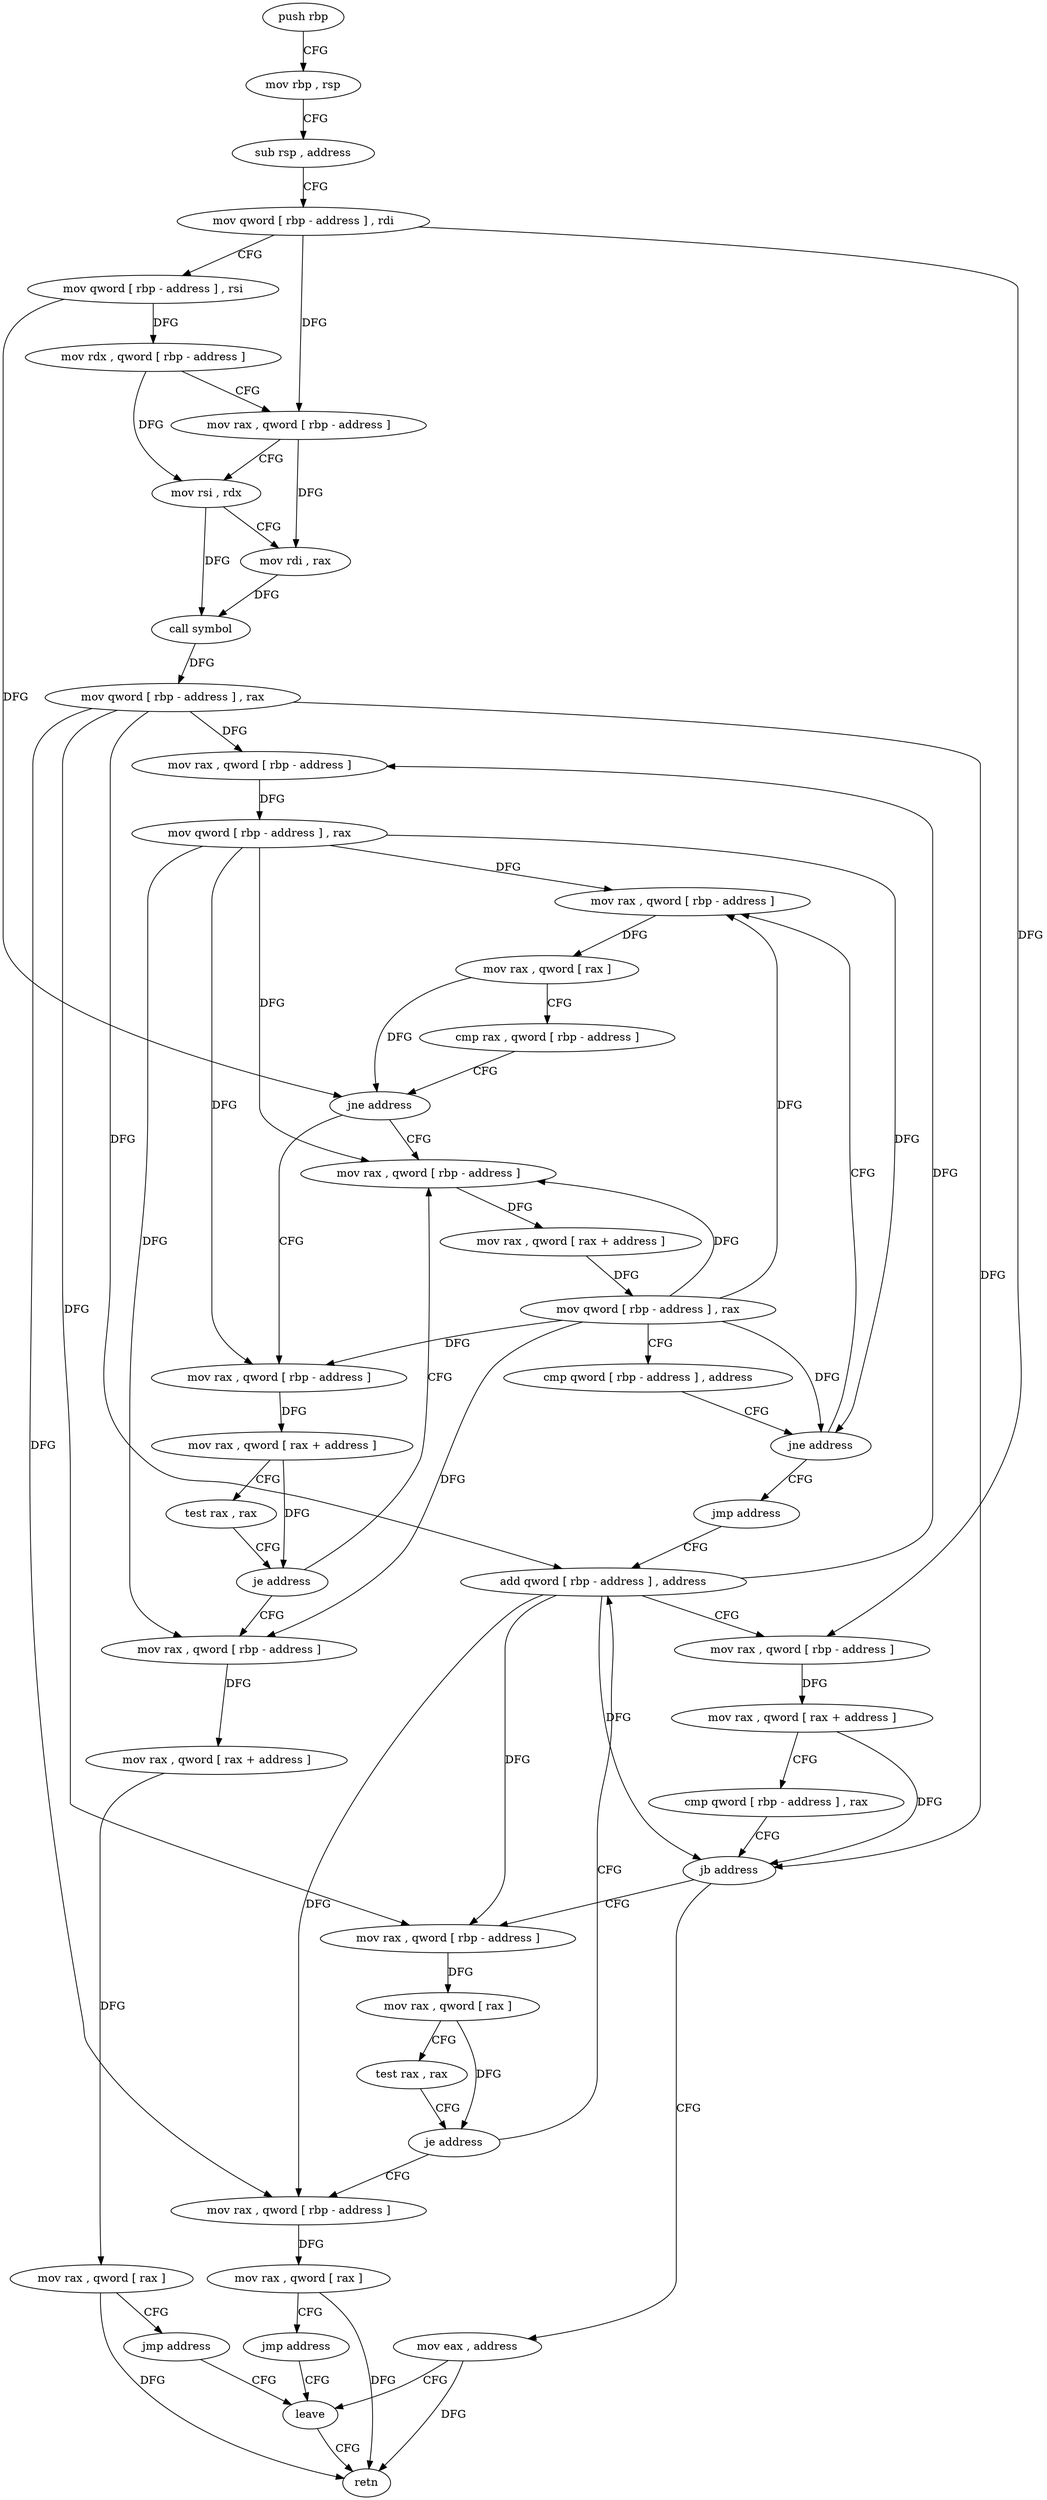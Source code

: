 digraph "func" {
"4304360" [label = "push rbp" ]
"4304361" [label = "mov rbp , rsp" ]
"4304364" [label = "sub rsp , address" ]
"4304368" [label = "mov qword [ rbp - address ] , rdi" ]
"4304372" [label = "mov qword [ rbp - address ] , rsi" ]
"4304376" [label = "mov rdx , qword [ rbp - address ]" ]
"4304380" [label = "mov rax , qword [ rbp - address ]" ]
"4304384" [label = "mov rsi , rdx" ]
"4304387" [label = "mov rdi , rax" ]
"4304390" [label = "call symbol" ]
"4304395" [label = "mov qword [ rbp - address ] , rax" ]
"4304399" [label = "mov rax , qword [ rbp - address ]" ]
"4304403" [label = "mov qword [ rbp - address ] , rax" ]
"4304407" [label = "mov rax , qword [ rbp - address ]" ]
"4304446" [label = "mov rax , qword [ rbp - address ]" ]
"4304450" [label = "mov rax , qword [ rax + address ]" ]
"4304454" [label = "mov qword [ rbp - address ] , rax" ]
"4304458" [label = "cmp qword [ rbp - address ] , address" ]
"4304463" [label = "jne address" ]
"4304465" [label = "jmp address" ]
"4304420" [label = "mov rax , qword [ rbp - address ]" ]
"4304424" [label = "mov rax , qword [ rax + address ]" ]
"4304428" [label = "test rax , rax" ]
"4304431" [label = "je address" ]
"4304433" [label = "mov rax , qword [ rbp - address ]" ]
"4304411" [label = "mov rax , qword [ rax ]" ]
"4304414" [label = "cmp rax , qword [ rbp - address ]" ]
"4304418" [label = "jne address" ]
"4304488" [label = "add qword [ rbp - address ] , address" ]
"4304437" [label = "mov rax , qword [ rax + address ]" ]
"4304441" [label = "mov rax , qword [ rax ]" ]
"4304444" [label = "jmp address" ]
"4304512" [label = "leave" ]
"4304493" [label = "mov rax , qword [ rbp - address ]" ]
"4304497" [label = "mov rax , qword [ rax + address ]" ]
"4304501" [label = "cmp qword [ rbp - address ] , rax" ]
"4304505" [label = "jb address" ]
"4304467" [label = "mov rax , qword [ rbp - address ]" ]
"4304507" [label = "mov eax , address" ]
"4304513" [label = "retn" ]
"4304471" [label = "mov rax , qword [ rax ]" ]
"4304474" [label = "test rax , rax" ]
"4304477" [label = "je address" ]
"4304479" [label = "mov rax , qword [ rbp - address ]" ]
"4304483" [label = "mov rax , qword [ rax ]" ]
"4304486" [label = "jmp address" ]
"4304360" -> "4304361" [ label = "CFG" ]
"4304361" -> "4304364" [ label = "CFG" ]
"4304364" -> "4304368" [ label = "CFG" ]
"4304368" -> "4304372" [ label = "CFG" ]
"4304368" -> "4304380" [ label = "DFG" ]
"4304368" -> "4304493" [ label = "DFG" ]
"4304372" -> "4304376" [ label = "DFG" ]
"4304372" -> "4304418" [ label = "DFG" ]
"4304376" -> "4304380" [ label = "CFG" ]
"4304376" -> "4304384" [ label = "DFG" ]
"4304380" -> "4304384" [ label = "CFG" ]
"4304380" -> "4304387" [ label = "DFG" ]
"4304384" -> "4304387" [ label = "CFG" ]
"4304384" -> "4304390" [ label = "DFG" ]
"4304387" -> "4304390" [ label = "DFG" ]
"4304390" -> "4304395" [ label = "DFG" ]
"4304395" -> "4304399" [ label = "DFG" ]
"4304395" -> "4304488" [ label = "DFG" ]
"4304395" -> "4304505" [ label = "DFG" ]
"4304395" -> "4304467" [ label = "DFG" ]
"4304395" -> "4304479" [ label = "DFG" ]
"4304399" -> "4304403" [ label = "DFG" ]
"4304403" -> "4304407" [ label = "DFG" ]
"4304403" -> "4304446" [ label = "DFG" ]
"4304403" -> "4304463" [ label = "DFG" ]
"4304403" -> "4304420" [ label = "DFG" ]
"4304403" -> "4304433" [ label = "DFG" ]
"4304407" -> "4304411" [ label = "DFG" ]
"4304446" -> "4304450" [ label = "DFG" ]
"4304450" -> "4304454" [ label = "DFG" ]
"4304454" -> "4304458" [ label = "CFG" ]
"4304454" -> "4304407" [ label = "DFG" ]
"4304454" -> "4304446" [ label = "DFG" ]
"4304454" -> "4304463" [ label = "DFG" ]
"4304454" -> "4304420" [ label = "DFG" ]
"4304454" -> "4304433" [ label = "DFG" ]
"4304458" -> "4304463" [ label = "CFG" ]
"4304463" -> "4304407" [ label = "CFG" ]
"4304463" -> "4304465" [ label = "CFG" ]
"4304465" -> "4304488" [ label = "CFG" ]
"4304420" -> "4304424" [ label = "DFG" ]
"4304424" -> "4304428" [ label = "CFG" ]
"4304424" -> "4304431" [ label = "DFG" ]
"4304428" -> "4304431" [ label = "CFG" ]
"4304431" -> "4304446" [ label = "CFG" ]
"4304431" -> "4304433" [ label = "CFG" ]
"4304433" -> "4304437" [ label = "DFG" ]
"4304411" -> "4304414" [ label = "CFG" ]
"4304411" -> "4304418" [ label = "DFG" ]
"4304414" -> "4304418" [ label = "CFG" ]
"4304418" -> "4304446" [ label = "CFG" ]
"4304418" -> "4304420" [ label = "CFG" ]
"4304488" -> "4304493" [ label = "CFG" ]
"4304488" -> "4304399" [ label = "DFG" ]
"4304488" -> "4304505" [ label = "DFG" ]
"4304488" -> "4304467" [ label = "DFG" ]
"4304488" -> "4304479" [ label = "DFG" ]
"4304437" -> "4304441" [ label = "DFG" ]
"4304441" -> "4304444" [ label = "CFG" ]
"4304441" -> "4304513" [ label = "DFG" ]
"4304444" -> "4304512" [ label = "CFG" ]
"4304512" -> "4304513" [ label = "CFG" ]
"4304493" -> "4304497" [ label = "DFG" ]
"4304497" -> "4304501" [ label = "CFG" ]
"4304497" -> "4304505" [ label = "DFG" ]
"4304501" -> "4304505" [ label = "CFG" ]
"4304505" -> "4304467" [ label = "CFG" ]
"4304505" -> "4304507" [ label = "CFG" ]
"4304467" -> "4304471" [ label = "DFG" ]
"4304507" -> "4304512" [ label = "CFG" ]
"4304507" -> "4304513" [ label = "DFG" ]
"4304471" -> "4304474" [ label = "CFG" ]
"4304471" -> "4304477" [ label = "DFG" ]
"4304474" -> "4304477" [ label = "CFG" ]
"4304477" -> "4304488" [ label = "CFG" ]
"4304477" -> "4304479" [ label = "CFG" ]
"4304479" -> "4304483" [ label = "DFG" ]
"4304483" -> "4304486" [ label = "CFG" ]
"4304483" -> "4304513" [ label = "DFG" ]
"4304486" -> "4304512" [ label = "CFG" ]
}
